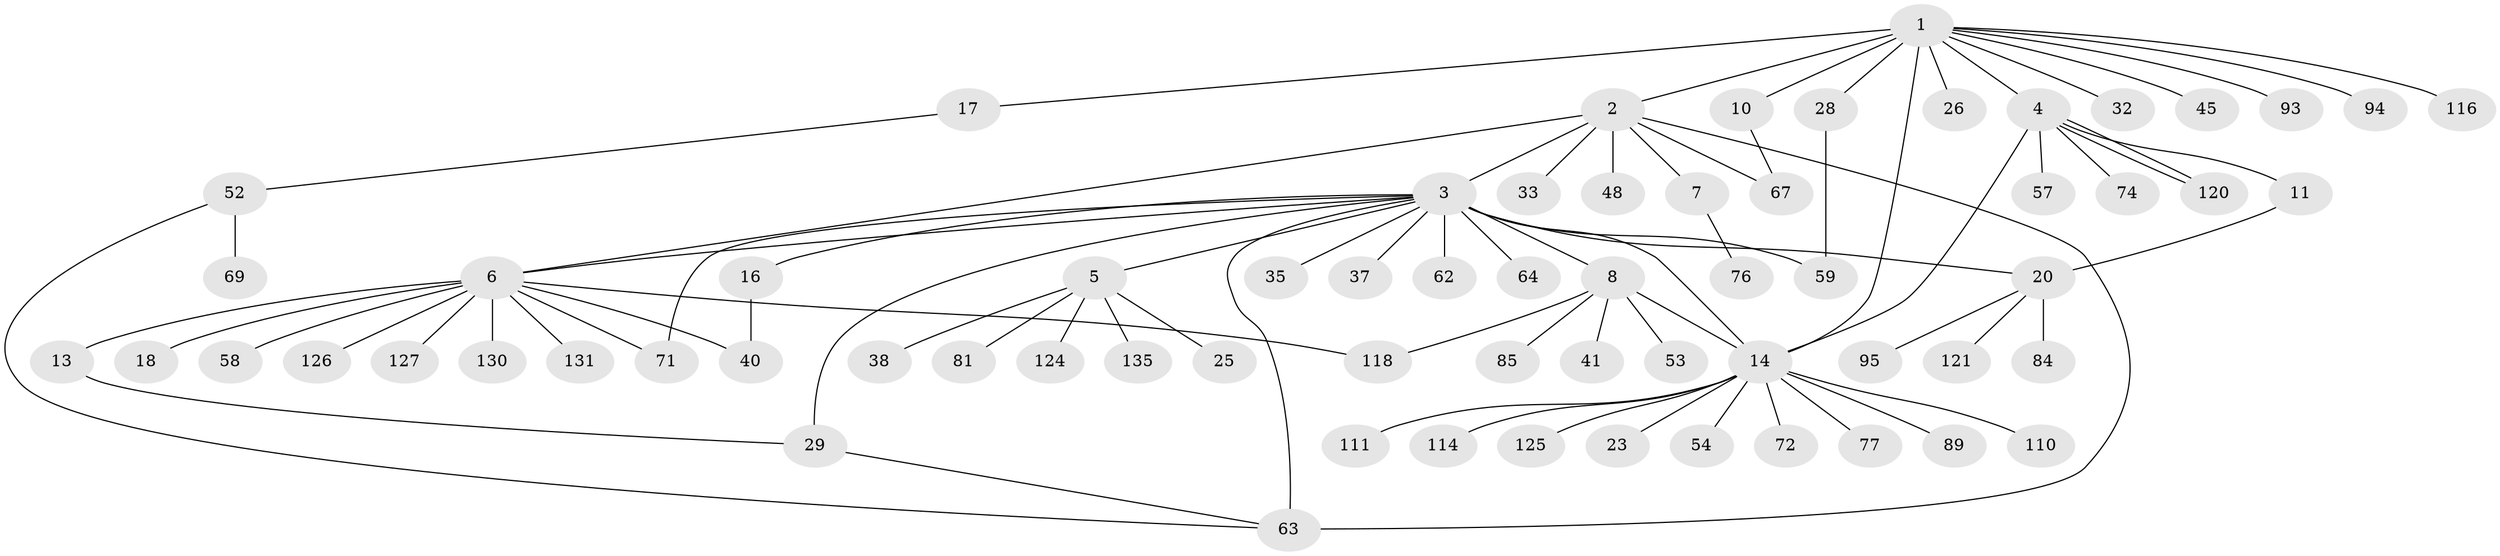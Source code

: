 // original degree distribution, {14: 0.007407407407407408, 10: 0.007407407407407408, 11: 0.014814814814814815, 8: 0.014814814814814815, 6: 0.022222222222222223, 2: 0.1925925925925926, 9: 0.007407407407407408, 3: 0.1111111111111111, 5: 0.02962962962962963, 18: 0.007407407407407408, 1: 0.5333333333333333, 4: 0.037037037037037035, 7: 0.014814814814814815}
// Generated by graph-tools (version 1.1) at 2025/14/03/09/25 04:14:27]
// undirected, 67 vertices, 81 edges
graph export_dot {
graph [start="1"]
  node [color=gray90,style=filled];
  1;
  2 [super="+22"];
  3 [super="+108+65+43+66+19+9"];
  4;
  5;
  6 [super="+12"];
  7;
  8 [super="+79"];
  10 [super="+27"];
  11 [super="+31"];
  13 [super="+82+112"];
  14 [super="+15+30+102+60+68"];
  16 [super="+99"];
  17 [super="+24"];
  18;
  20 [super="+80"];
  23;
  25;
  26;
  28 [super="+44"];
  29 [super="+109"];
  32;
  33;
  35;
  37;
  38 [super="+101"];
  40;
  41;
  45 [super="+78"];
  48;
  52;
  53;
  54;
  57;
  58;
  59 [super="+92+100"];
  62;
  63 [super="+91"];
  64;
  67 [super="+128"];
  69;
  71 [super="+73"];
  72;
  74;
  76;
  77 [super="+88"];
  81;
  84;
  85 [super="+115"];
  89;
  93;
  94;
  95;
  110;
  111;
  114;
  116;
  118;
  120;
  121;
  124;
  125;
  126;
  127;
  130;
  131;
  135;
  1 -- 2;
  1 -- 4;
  1 -- 10;
  1 -- 17;
  1 -- 26;
  1 -- 28 [weight=2];
  1 -- 32;
  1 -- 45;
  1 -- 93;
  1 -- 94;
  1 -- 116;
  1 -- 14 [weight=2];
  2 -- 3 [weight=2];
  2 -- 6;
  2 -- 7;
  2 -- 33;
  2 -- 48;
  2 -- 63;
  2 -- 67;
  3 -- 5;
  3 -- 8 [weight=4];
  3 -- 16;
  3 -- 6;
  3 -- 63 [weight=2];
  3 -- 71;
  3 -- 29;
  3 -- 64;
  3 -- 35;
  3 -- 37;
  3 -- 14 [weight=3];
  3 -- 20;
  3 -- 59;
  3 -- 62;
  4 -- 11;
  4 -- 14 [weight=2];
  4 -- 57;
  4 -- 74;
  4 -- 120;
  4 -- 120;
  5 -- 25;
  5 -- 38;
  5 -- 81;
  5 -- 124;
  5 -- 135;
  6 -- 18;
  6 -- 40;
  6 -- 58;
  6 -- 71;
  6 -- 126;
  6 -- 127;
  6 -- 130;
  6 -- 131;
  6 -- 13 [weight=2];
  6 -- 118;
  7 -- 76;
  8 -- 41;
  8 -- 53;
  8 -- 85;
  8 -- 118;
  8 -- 14;
  10 -- 67;
  11 -- 20;
  13 -- 29;
  14 -- 54;
  14 -- 77;
  14 -- 89;
  14 -- 110;
  14 -- 111;
  14 -- 114;
  14 -- 125;
  14 -- 23;
  14 -- 72;
  16 -- 40;
  17 -- 52;
  20 -- 84;
  20 -- 95;
  20 -- 121;
  28 -- 59;
  29 -- 63;
  52 -- 69;
  52 -- 63;
}
